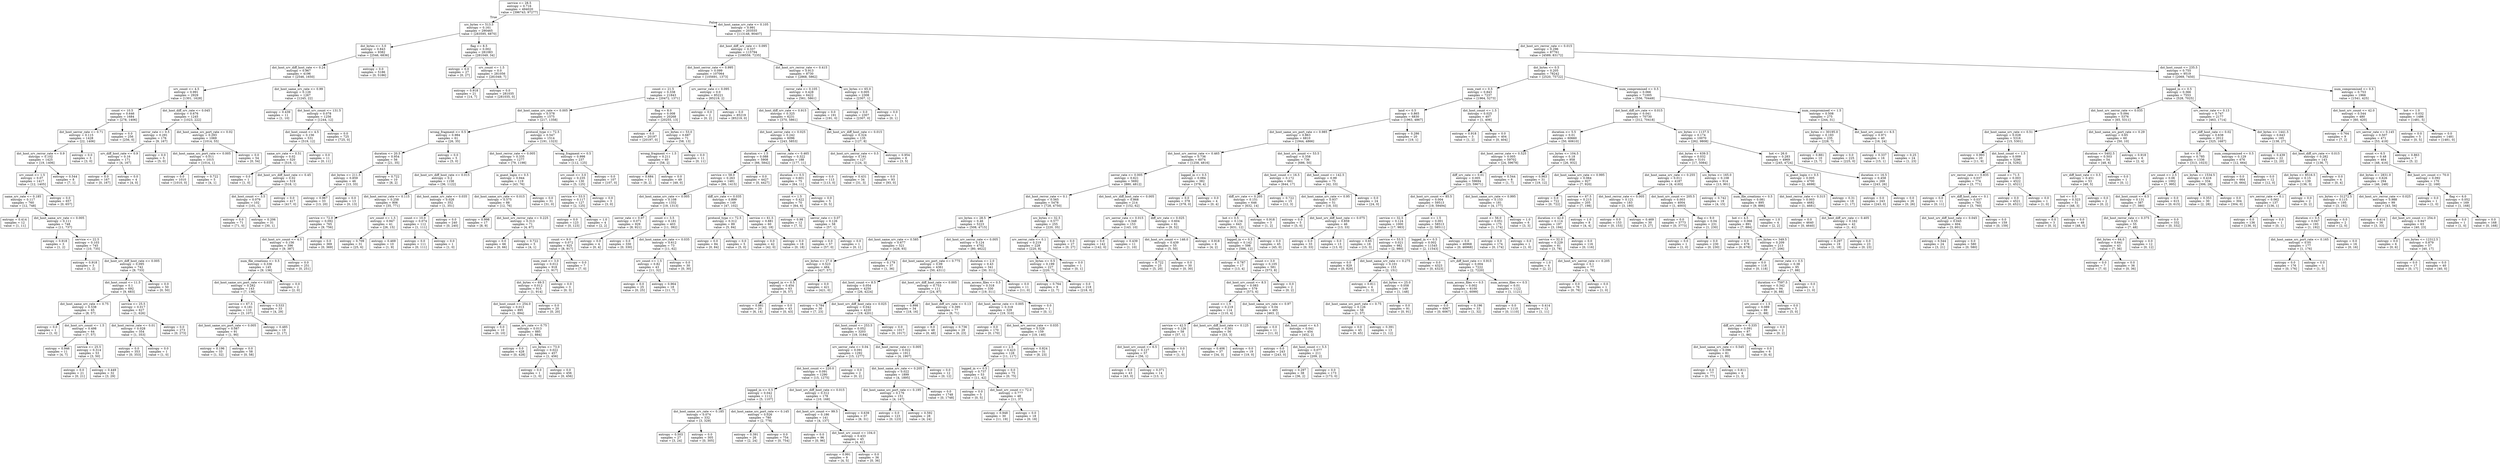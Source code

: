 digraph Tree {
node [shape=box] ;
0 [label="service <= 28.5\nentropy = 0.716\nsamples = 494020\nvalue = [396743, 97277]"] ;
1 [label="src_bytes <= 513.5\nentropy = 0.161\nsamples = 290465\nvalue = [283595, 6870]"] ;
0 -> 1 [labeldistance=2.5, labelangle=45, headlabel="True"] ;
2 [label="dst_bytes <= 3.0\nentropy = 0.843\nsamples = 9382\nvalue = [2546, 6836]"] ;
1 -> 2 ;
3 [label="dst_host_srv_diff_host_rate <= 0.24\nentropy = 0.967\nsamples = 4196\nvalue = [2546, 1650]"] ;
2 -> 3 ;
4 [label="srv_count <= 4.5\nentropy = 0.991\nsamples = 2929\nvalue = [1301, 1628]"] ;
3 -> 4 ;
5 [label="count <= 10.5\nentropy = 0.646\nsamples = 1684\nvalue = [278, 1406]"] ;
4 -> 5 ;
6 [label="dst_host_serror_rate <= 0.71\nentropy = 0.115\nsamples = 1428\nvalue = [22, 1406]"] ;
5 -> 6 ;
7 [label="dst_host_srv_rerror_rate <= 0.9\nentropy = 0.102\nsamples = 1425\nvalue = [19, 1406]"] ;
6 -> 7 ;
8 [label="srv_count <= 1.5\nentropy = 0.07\nsamples = 1417\nvalue = [12, 1405]"] ;
7 -> 8 ;
9 [label="same_srv_rate <= 0.185\nentropy = 0.117\nsamples = 760\nvalue = [12, 748]"] ;
8 -> 9 ;
10 [label="entropy = 0.414\nsamples = 12\nvalue = [1, 11]"] ;
9 -> 10 ;
11 [label="dst_host_same_srv_rate <= 0.005\nentropy = 0.111\nsamples = 748\nvalue = [11, 737]"] ;
9 -> 11 ;
12 [label="entropy = 0.918\nsamples = 3\nvalue = [1, 2]"] ;
11 -> 12 ;
13 [label="service <= 22.5\nentropy = 0.103\nsamples = 745\nvalue = [10, 735]"] ;
11 -> 13 ;
14 [label="entropy = 0.918\nsamples = 3\nvalue = [1, 2]"] ;
13 -> 14 ;
15 [label="dst_host_srv_diff_host_rate <= 0.005\nentropy = 0.095\nsamples = 742\nvalue = [9, 733]"] ;
13 -> 15 ;
16 [label="dst_host_count <= 11.5\nentropy = 0.1\nsamples = 692\nvalue = [9, 683]"] ;
15 -> 16 ;
17 [label="dst_host_same_srv_rate <= 0.75\nentropy = 0.538\nsamples = 65\nvalue = [8, 57]"] ;
16 -> 17 ;
18 [label="entropy = 0.0\nsamples = 1\nvalue = [1, 0]"] ;
17 -> 18 ;
19 [label="dst_host_srv_count <= 1.5\nentropy = 0.498\nsamples = 64\nvalue = [7, 57]"] ;
17 -> 19 ;
20 [label="entropy = 0.946\nsamples = 11\nvalue = [4, 7]"] ;
19 -> 20 ;
21 [label="service <= 25.5\nentropy = 0.314\nsamples = 53\nvalue = [3, 50]"] ;
19 -> 21 ;
22 [label="entropy = 0.0\nsamples = 21\nvalue = [0, 21]"] ;
21 -> 22 ;
23 [label="entropy = 0.449\nsamples = 32\nvalue = [3, 29]"] ;
21 -> 23 ;
24 [label="service <= 25.5\nentropy = 0.017\nsamples = 627\nvalue = [1, 626]"] ;
16 -> 24 ;
25 [label="dst_host_rerror_rate <= 0.01\nentropy = 0.028\nsamples = 354\nvalue = [1, 353]"] ;
24 -> 25 ;
26 [label="entropy = 0.0\nsamples = 353\nvalue = [0, 353]"] ;
25 -> 26 ;
27 [label="entropy = 0.0\nsamples = 1\nvalue = [1, 0]"] ;
25 -> 27 ;
28 [label="entropy = 0.0\nsamples = 273\nvalue = [0, 273]"] ;
24 -> 28 ;
29 [label="entropy = 0.0\nsamples = 50\nvalue = [0, 50]"] ;
15 -> 29 ;
30 [label="entropy = 0.0\nsamples = 657\nvalue = [0, 657]"] ;
8 -> 30 ;
31 [label="entropy = 0.544\nsamples = 8\nvalue = [7, 1]"] ;
7 -> 31 ;
32 [label="entropy = 0.0\nsamples = 3\nvalue = [3, 0]"] ;
6 -> 32 ;
33 [label="entropy = 0.0\nsamples = 256\nvalue = [256, 0]"] ;
5 -> 33 ;
34 [label="dst_host_diff_srv_rate <= 0.045\nentropy = 0.676\nsamples = 1245\nvalue = [1023, 222]"] ;
4 -> 34 ;
35 [label="serror_rate <= 0.5\nentropy = 0.291\nsamples = 176\nvalue = [9, 167]"] ;
34 -> 35 ;
36 [label="srv_diff_host_rate <= 0.9\nentropy = 0.16\nsamples = 171\nvalue = [4, 167]"] ;
35 -> 36 ;
37 [label="entropy = 0.0\nsamples = 167\nvalue = [0, 167]"] ;
36 -> 37 ;
38 [label="entropy = 0.0\nsamples = 4\nvalue = [4, 0]"] ;
36 -> 38 ;
39 [label="entropy = 0.0\nsamples = 5\nvalue = [5, 0]"] ;
35 -> 39 ;
40 [label="dst_host_same_src_port_rate <= 0.02\nentropy = 0.293\nsamples = 1069\nvalue = [1014, 55]"] ;
34 -> 40 ;
41 [label="dst_host_same_src_port_rate <= 0.005\nentropy = 0.011\nsamples = 1015\nvalue = [1014, 1]"] ;
40 -> 41 ;
42 [label="entropy = 0.0\nsamples = 1010\nvalue = [1010, 0]"] ;
41 -> 42 ;
43 [label="entropy = 0.722\nsamples = 5\nvalue = [4, 1]"] ;
41 -> 43 ;
44 [label="entropy = 0.0\nsamples = 54\nvalue = [0, 54]"] ;
40 -> 44 ;
45 [label="dst_host_same_srv_rate <= 0.99\nentropy = 0.126\nsamples = 1267\nvalue = [1245, 22]"] ;
3 -> 45 ;
46 [label="entropy = 0.439\nsamples = 11\nvalue = [1, 10]"] ;
45 -> 46 ;
47 [label="dst_host_srv_count <= 131.5\nentropy = 0.078\nsamples = 1256\nvalue = [1244, 12]"] ;
45 -> 47 ;
48 [label="dst_host_count <= 4.5\nentropy = 0.156\nsamples = 531\nvalue = [519, 12]"] ;
47 -> 48 ;
49 [label="same_srv_rate <= 0.51\nentropy = 0.02\nsamples = 520\nvalue = [519, 1]"] ;
48 -> 49 ;
50 [label="entropy = 0.0\nsamples = 1\nvalue = [1, 0]"] ;
49 -> 50 ;
51 [label="dst_host_srv_diff_host_rate <= 0.45\nentropy = 0.02\nsamples = 519\nvalue = [518, 1]"] ;
49 -> 51 ;
52 [label="dst_host_count <= 3.5\nentropy = 0.079\nsamples = 102\nvalue = [101, 1]"] ;
51 -> 52 ;
53 [label="entropy = 0.0\nsamples = 71\nvalue = [71, 0]"] ;
52 -> 53 ;
54 [label="entropy = 0.206\nsamples = 31\nvalue = [30, 1]"] ;
52 -> 54 ;
55 [label="entropy = 0.0\nsamples = 417\nvalue = [417, 0]"] ;
51 -> 55 ;
56 [label="entropy = 0.0\nsamples = 11\nvalue = [0, 11]"] ;
48 -> 56 ;
57 [label="entropy = 0.0\nsamples = 725\nvalue = [725, 0]"] ;
47 -> 57 ;
58 [label="entropy = 0.0\nsamples = 5186\nvalue = [0, 5186]"] ;
2 -> 58 ;
59 [label="flag <= 8.5\nentropy = 0.002\nsamples = 281083\nvalue = [281049, 34]"] ;
1 -> 59 ;
60 [label="entropy = 0.0\nsamples = 27\nvalue = [0, 27]"] ;
59 -> 60 ;
61 [label="srv_count <= 1.5\nentropy = 0.0\nsamples = 281056\nvalue = [281049, 7]"] ;
59 -> 61 ;
62 [label="entropy = 0.918\nsamples = 21\nvalue = [14, 7]"] ;
61 -> 62 ;
63 [label="entropy = 0.0\nsamples = 281035\nvalue = [281035, 0]"] ;
61 -> 63 ;
64 [label="dst_host_same_srv_rate <= 0.105\nentropy = 0.991\nsamples = 203555\nvalue = [113148, 90407]"] ;
0 -> 64 [labeldistance=2.5, labelangle=-45, headlabel="False"] ;
65 [label="dst_host_diff_srv_rate <= 0.095\nentropy = 0.337\nsamples = 115794\nvalue = [108559, 7235]"] ;
64 -> 65 ;
66 [label="dst_host_serror_rate <= 0.995\nentropy = 0.099\nsamples = 107064\nvalue = [105691, 1373]"] ;
65 -> 66 ;
67 [label="count <= 21.5\nentropy = 0.338\nsamples = 21843\nvalue = [20472, 1371]"] ;
66 -> 67 ;
68 [label="dst_host_same_srv_rate <= 0.005\nentropy = 0.578\nsamples = 1575\nvalue = [217, 1358]"] ;
67 -> 68 ;
69 [label="wrong_fragment <= 0.5\nentropy = 0.984\nsamples = 61\nvalue = [26, 35]"] ;
68 -> 69 ;
70 [label="duration <= 20.5\nentropy = 0.954\nsamples = 56\nvalue = [21, 35]"] ;
69 -> 70 ;
71 [label="dst_bytes <= 211.5\nentropy = 0.859\nsamples = 46\nvalue = [13, 33]"] ;
70 -> 71 ;
72 [label="entropy = 0.967\nsamples = 33\nvalue = [13, 20]"] ;
71 -> 72 ;
73 [label="entropy = 0.0\nsamples = 13\nvalue = [0, 13]"] ;
71 -> 73 ;
74 [label="entropy = 0.722\nsamples = 10\nvalue = [8, 2]"] ;
70 -> 74 ;
75 [label="entropy = 0.0\nsamples = 5\nvalue = [5, 0]"] ;
69 -> 75 ;
76 [label="protocol_type <= 72.5\nentropy = 0.547\nsamples = 1514\nvalue = [191, 1323]"] ;
68 -> 76 ;
77 [label="dst_host_rerror_rate <= 0.005\nentropy = 0.335\nsamples = 1277\nvalue = [79, 1198]"] ;
76 -> 77 ;
78 [label="dst_host_srv_diff_host_rate <= 0.015\nentropy = 0.2\nsamples = 1158\nvalue = [36, 1122]"] ;
77 -> 78 ;
79 [label="dst_host_serror_rate <= 0.115\nentropy = 0.258\nsamples = 806\nvalue = [35, 771]"] ;
78 -> 79 ;
80 [label="service <= 72.0\nentropy = 0.092\nsamples = 765\nvalue = [9, 756]"] ;
79 -> 80 ;
81 [label="dst_host_srv_count <= 4.5\nentropy = 0.156\nsamples = 396\nvalue = [9, 387]"] ;
80 -> 81 ;
82 [label="num_file_creations <= 0.5\nentropy = 0.336\nsamples = 145\nvalue = [9, 136]"] ;
81 -> 82 ;
83 [label="dst_host_same_src_port_rate <= 0.035\nentropy = 0.282\nsamples = 143\nvalue = [7, 136]"] ;
82 -> 83 ;
84 [label="service <= 67.5\nentropy = 0.181\nsamples = 110\nvalue = [3, 107]"] ;
83 -> 84 ;
85 [label="dst_host_same_src_port_rate <= 0.005\nentropy = 0.087\nsamples = 91\nvalue = [1, 90]"] ;
84 -> 85 ;
86 [label="entropy = 0.196\nsamples = 33\nvalue = [1, 32]"] ;
85 -> 86 ;
87 [label="entropy = 0.0\nsamples = 58\nvalue = [0, 58]"] ;
85 -> 87 ;
88 [label="entropy = 0.485\nsamples = 19\nvalue = [2, 17]"] ;
84 -> 88 ;
89 [label="entropy = 0.533\nsamples = 33\nvalue = [4, 29]"] ;
83 -> 89 ;
90 [label="entropy = 0.0\nsamples = 2\nvalue = [2, 0]"] ;
82 -> 90 ;
91 [label="entropy = 0.0\nsamples = 251\nvalue = [0, 251]"] ;
81 -> 91 ;
92 [label="entropy = 0.0\nsamples = 369\nvalue = [0, 369]"] ;
80 -> 92 ;
93 [label="srv_count <= 1.5\nentropy = 0.947\nsamples = 41\nvalue = [26, 15]"] ;
79 -> 93 ;
94 [label="entropy = 0.709\nsamples = 31\nvalue = [25, 6]"] ;
93 -> 94 ;
95 [label="entropy = 0.469\nsamples = 10\nvalue = [1, 9]"] ;
93 -> 95 ;
96 [label="dst_host_same_srv_rate <= 0.035\nentropy = 0.028\nsamples = 352\nvalue = [1, 351]"] ;
78 -> 96 ;
97 [label="count <= 10.0\nentropy = 0.074\nsamples = 112\nvalue = [1, 111]"] ;
96 -> 97 ;
98 [label="entropy = 0.0\nsamples = 111\nvalue = [0, 111]"] ;
97 -> 98 ;
99 [label="entropy = 0.0\nsamples = 1\nvalue = [1, 0]"] ;
97 -> 99 ;
100 [label="entropy = 0.0\nsamples = 240\nvalue = [0, 240]"] ;
96 -> 100 ;
101 [label="is_guest_login <= 0.5\nentropy = 0.944\nsamples = 119\nvalue = [43, 76]"] ;
77 -> 101 ;
102 [label="dst_host_same_srv_rate <= 0.015\nentropy = 0.575\nsamples = 88\nvalue = [12, 76]"] ;
101 -> 102 ;
103 [label="entropy = 0.998\nsamples = 17\nvalue = [8, 9]"] ;
102 -> 103 ;
104 [label="dst_host_srv_rerror_rate <= 0.225\nentropy = 0.313\nsamples = 71\nvalue = [4, 67]"] ;
102 -> 104 ;
105 [label="entropy = 0.0\nsamples = 66\nvalue = [0, 66]"] ;
104 -> 105 ;
106 [label="entropy = 0.722\nsamples = 5\nvalue = [4, 1]"] ;
104 -> 106 ;
107 [label="entropy = 0.0\nsamples = 31\nvalue = [31, 0]"] ;
101 -> 107 ;
108 [label="wrong_fragment <= 0.5\nentropy = 0.998\nsamples = 237\nvalue = [112, 125]"] ;
76 -> 108 ;
109 [label="srv_count <= 3.0\nentropy = 0.235\nsamples = 130\nvalue = [5, 125]"] ;
108 -> 109 ;
110 [label="service <= 53.5\nentropy = 0.117\nsamples = 127\nvalue = [2, 125]"] ;
109 -> 110 ;
111 [label="entropy = 0.0\nsamples = 123\nvalue = [0, 123]"] ;
110 -> 111 ;
112 [label="entropy = 1.0\nsamples = 4\nvalue = [2, 2]"] ;
110 -> 112 ;
113 [label="entropy = 0.0\nsamples = 3\nvalue = [3, 0]"] ;
109 -> 113 ;
114 [label="entropy = 0.0\nsamples = 107\nvalue = [107, 0]"] ;
108 -> 114 ;
115 [label="flag <= 8.0\nentropy = 0.008\nsamples = 20268\nvalue = [20255, 13]"] ;
67 -> 115 ;
116 [label="entropy = 0.0\nsamples = 20197\nvalue = [20197, 0]"] ;
115 -> 116 ;
117 [label="src_bytes <= 53.0\nentropy = 0.687\nsamples = 71\nvalue = [58, 13]"] ;
115 -> 117 ;
118 [label="wrong_fragment <= 1.5\nentropy = 0.211\nsamples = 60\nvalue = [58, 2]"] ;
117 -> 118 ;
119 [label="entropy = 0.684\nsamples = 11\nvalue = [9, 2]"] ;
118 -> 119 ;
120 [label="entropy = 0.0\nsamples = 49\nvalue = [49, 0]"] ;
118 -> 120 ;
121 [label="entropy = 0.0\nsamples = 11\nvalue = [0, 11]"] ;
117 -> 121 ;
122 [label="srv_serror_rate <= 0.095\nentropy = 0.0\nsamples = 85221\nvalue = [85219, 2]"] ;
66 -> 122 ;
123 [label="entropy = 0.0\nsamples = 2\nvalue = [0, 2]"] ;
122 -> 123 ;
124 [label="entropy = 0.0\nsamples = 85219\nvalue = [85219, 0]"] ;
122 -> 124 ;
125 [label="dst_host_srv_rerror_rate <= 0.415\nentropy = 0.913\nsamples = 8730\nvalue = [2868, 5862]"] ;
65 -> 125 ;
126 [label="rerror_rate <= 0.105\nentropy = 0.428\nsamples = 6422\nvalue = [561, 5861]"] ;
125 -> 126 ;
127 [label="dst_host_diff_srv_rate <= 0.915\nentropy = 0.325\nsamples = 6231\nvalue = [370, 5861]"] ;
126 -> 127 ;
128 [label="dst_host_serror_rate <= 0.025\nentropy = 0.242\nsamples = 6096\nvalue = [243, 5853]"] ;
127 -> 128 ;
129 [label="duration <= 1.5\nentropy = 0.088\nsamples = 5908\nvalue = [66, 5842]"] ;
128 -> 129 ;
130 [label="service <= 58.0\nentropy = 0.263\nsamples = 1481\nvalue = [66, 1415]"] ;
129 -> 130 ;
131 [label="dst_host_same_srv_rate <= 0.005\nentropy = 0.108\nsamples = 1332\nvalue = [19, 1313]"] ;
130 -> 131 ;
132 [label="serror_rate <= 0.07\nentropy = 0.071\nsamples = 929\nvalue = [8, 921]"] ;
131 -> 132 ;
133 [label="count <= 9.0\nentropy = 0.072\nsamples = 925\nvalue = [8, 917]"] ;
132 -> 133 ;
134 [label="num_root <= 3.0\nentropy = 0.012\nsamples = 918\nvalue = [1, 917]"] ;
133 -> 134 ;
135 [label="dst_bytes <= 69.5\nentropy = 0.012\nsamples = 915\nvalue = [1, 914]"] ;
134 -> 135 ;
136 [label="dst_host_count <= 254.0\nentropy = 0.013\nsamples = 895\nvalue = [1, 894]"] ;
135 -> 136 ;
137 [label="entropy = 0.0\nsamples = 10\nvalue = [0, 10]"] ;
136 -> 137 ;
138 [label="same_srv_rate <= 0.75\nentropy = 0.013\nsamples = 885\nvalue = [1, 884]"] ;
136 -> 138 ;
139 [label="entropy = 0.0\nsamples = 428\nvalue = [0, 428]"] ;
138 -> 139 ;
140 [label="src_bytes <= 73.0\nentropy = 0.022\nsamples = 457\nvalue = [1, 456]"] ;
138 -> 140 ;
141 [label="entropy = 0.0\nsamples = 1\nvalue = [1, 0]"] ;
140 -> 141 ;
142 [label="entropy = 0.0\nsamples = 456\nvalue = [0, 456]"] ;
140 -> 142 ;
143 [label="entropy = 0.0\nsamples = 20\nvalue = [0, 20]"] ;
135 -> 143 ;
144 [label="entropy = 0.0\nsamples = 3\nvalue = [0, 3]"] ;
134 -> 144 ;
145 [label="entropy = 0.0\nsamples = 7\nvalue = [7, 0]"] ;
133 -> 145 ;
146 [label="entropy = 0.0\nsamples = 4\nvalue = [0, 4]"] ;
132 -> 146 ;
147 [label="count <= 3.5\nentropy = 0.181\nsamples = 403\nvalue = [11, 392]"] ;
131 -> 147 ;
148 [label="entropy = 0.0\nsamples = 330\nvalue = [0, 330]"] ;
147 -> 148 ;
149 [label="dst_host_same_srv_rate <= 0.035\nentropy = 0.612\nsamples = 73\nvalue = [11, 62]"] ;
147 -> 149 ;
150 [label="srv_count <= 1.5\nentropy = 0.82\nsamples = 43\nvalue = [11, 32]"] ;
149 -> 150 ;
151 [label="entropy = 0.0\nsamples = 25\nvalue = [0, 25]"] ;
150 -> 151 ;
152 [label="entropy = 0.964\nsamples = 18\nvalue = [11, 7]"] ;
150 -> 152 ;
153 [label="entropy = 0.0\nsamples = 30\nvalue = [0, 30]"] ;
149 -> 153 ;
154 [label="diff_srv_rate <= 0.035\nentropy = 0.899\nsamples = 149\nvalue = [47, 102]"] ;
130 -> 154 ;
155 [label="protocol_type <= 72.5\nentropy = 0.312\nsamples = 89\nvalue = [5, 84]"] ;
154 -> 155 ;
156 [label="entropy = 0.0\nsamples = 84\nvalue = [0, 84]"] ;
155 -> 156 ;
157 [label="entropy = 0.0\nsamples = 5\nvalue = [5, 0]"] ;
155 -> 157 ;
158 [label="service <= 61.5\nentropy = 0.881\nsamples = 60\nvalue = [42, 18]"] ;
154 -> 158 ;
159 [label="entropy = 0.0\nsamples = 42\nvalue = [42, 0]"] ;
158 -> 159 ;
160 [label="entropy = 0.0\nsamples = 18\nvalue = [0, 18]"] ;
158 -> 160 ;
161 [label="entropy = 0.0\nsamples = 4427\nvalue = [0, 4427]"] ;
129 -> 161 ;
162 [label="serror_rate <= 0.465\nentropy = 0.322\nsamples = 188\nvalue = [177, 11]"] ;
128 -> 162 ;
163 [label="duration <= 0.5\nentropy = 0.601\nsamples = 75\nvalue = [64, 11]"] ;
162 -> 163 ;
164 [label="count <= 1.5\nentropy = 0.422\nsamples = 70\nvalue = [64, 6]"] ;
163 -> 164 ;
165 [label="entropy = 0.98\nsamples = 12\nvalue = [7, 5]"] ;
164 -> 165 ;
166 [label="serror_rate <= 0.07\nentropy = 0.126\nsamples = 58\nvalue = [57, 1]"] ;
164 -> 166 ;
167 [label="entropy = 0.0\nsamples = 57\nvalue = [57, 0]"] ;
166 -> 167 ;
168 [label="entropy = 0.0\nsamples = 1\nvalue = [0, 1]"] ;
166 -> 168 ;
169 [label="entropy = 0.0\nsamples = 5\nvalue = [0, 5]"] ;
163 -> 169 ;
170 [label="entropy = 0.0\nsamples = 113\nvalue = [113, 0]"] ;
162 -> 170 ;
171 [label="dst_host_srv_diff_host_rate <= 0.015\nentropy = 0.324\nsamples = 135\nvalue = [127, 8]"] ;
127 -> 171 ;
172 [label="dst_host_srv_serror_rate <= 0.5\nentropy = 0.161\nsamples = 127\nvalue = [124, 3]"] ;
171 -> 172 ;
173 [label="entropy = 0.431\nsamples = 34\nvalue = [31, 3]"] ;
172 -> 173 ;
174 [label="entropy = 0.0\nsamples = 93\nvalue = [93, 0]"] ;
172 -> 174 ;
175 [label="entropy = 0.954\nsamples = 8\nvalue = [3, 5]"] ;
171 -> 175 ;
176 [label="entropy = 0.0\nsamples = 191\nvalue = [191, 0]"] ;
126 -> 176 ;
177 [label="src_bytes <= 65.0\nentropy = 0.005\nsamples = 2308\nvalue = [2307, 1]"] ;
125 -> 177 ;
178 [label="entropy = 0.0\nsamples = 2307\nvalue = [2307, 0]"] ;
177 -> 178 ;
179 [label="entropy = 0.0\nsamples = 1\nvalue = [0, 1]"] ;
177 -> 179 ;
180 [label="dst_host_srv_rerror_rate <= 0.015\nentropy = 0.296\nsamples = 87761\nvalue = [4589, 83172]"] ;
64 -> 180 ;
181 [label="dst_bytes <= 0.5\nentropy = 0.205\nsamples = 78242\nvalue = [2520, 75722]"] ;
180 -> 181 ;
182 [label="num_root <= 0.5\nentropy = 0.843\nsamples = 7237\nvalue = [1964, 5273]"] ;
181 -> 182 ;
183 [label="land <= 0.5\nentropy = 0.865\nsamples = 6830\nvalue = [1963, 4867]"] ;
182 -> 183 ;
184 [label="dst_host_same_src_port_rate <= 0.985\nentropy = 0.863\nsamples = 6810\nvalue = [1944, 4866]"] ;
183 -> 184 ;
185 [label="dst_host_srv_serror_rate <= 0.465\nentropy = 0.736\nsamples = 6074\nvalue = [1258, 4816]"] ;
184 -> 185 ;
186 [label="serror_rate <= 0.005\nentropy = 0.621\nsamples = 5692\nvalue = [880, 4812]"] ;
185 -> 186 ;
187 [label="dst_host_rerror_rate <= 0.1\nentropy = 0.565\nsamples = 5478\nvalue = [728, 4750]"] ;
186 -> 187 ;
188 [label="src_bytes <= 28.5\nentropy = 0.46\nsamples = 5223\nvalue = [508, 4715]"] ;
187 -> 188 ;
189 [label="dst_host_same_srv_rate <= 0.585\nentropy = 0.677\nsamples = 521\nvalue = [428, 93]"] ;
188 -> 189 ;
190 [label="src_bytes <= 27.0\nentropy = 0.523\nsamples = 484\nvalue = [427, 57]"] ;
189 -> 190 ;
191 [label="logged_in <= 0.5\nentropy = 0.454\nsamples = 63\nvalue = [6, 57]"] ;
190 -> 191 ;
192 [label="entropy = 0.881\nsamples = 20\nvalue = [6, 14]"] ;
191 -> 192 ;
193 [label="entropy = 0.0\nsamples = 43\nvalue = [0, 43]"] ;
191 -> 193 ;
194 [label="entropy = 0.0\nsamples = 421\nvalue = [421, 0]"] ;
190 -> 194 ;
195 [label="entropy = 0.179\nsamples = 37\nvalue = [1, 36]"] ;
189 -> 195 ;
196 [label="dst_host_srv_serror_rate <= 0.005\nentropy = 0.124\nsamples = 4702\nvalue = [80, 4622]"] ;
188 -> 196 ;
197 [label="dst_host_same_src_port_rate <= 0.775\nentropy = 0.09\nsamples = 4361\nvalue = [50, 4311]"] ;
196 -> 197 ;
198 [label="dst_host_count <= 8.5\nentropy = 0.054\nsamples = 4250\nvalue = [26, 4224]"] ;
197 -> 198 ;
199 [label="entropy = 0.784\nsamples = 30\nvalue = [7, 23]"] ;
198 -> 199 ;
200 [label="dst_host_srv_diff_host_rate <= 0.025\nentropy = 0.042\nsamples = 4220\nvalue = [19, 4201]"] ;
198 -> 200 ;
201 [label="dst_host_count <= 253.5\nentropy = 0.052\nsamples = 3203\nvalue = [19, 3184]"] ;
200 -> 201 ;
202 [label="srv_serror_rate <= 0.04\nentropy = 0.091\nsamples = 1292\nvalue = [15, 1277]"] ;
201 -> 202 ;
203 [label="dst_host_count <= 220.0\nentropy = 0.091\nsamples = 1290\nvalue = [15, 1275]"] ;
202 -> 203 ;
204 [label="logged_in <= 0.5\nentropy = 0.042\nsamples = 1112\nvalue = [5, 1107]"] ;
203 -> 204 ;
205 [label="dst_host_same_srv_rate <= 0.185\nentropy = 0.074\nsamples = 332\nvalue = [3, 329]"] ;
204 -> 205 ;
206 [label="entropy = 0.503\nsamples = 27\nvalue = [3, 24]"] ;
205 -> 206 ;
207 [label="entropy = 0.0\nsamples = 305\nvalue = [0, 305]"] ;
205 -> 207 ;
208 [label="dst_host_same_src_port_rate <= 0.145\nentropy = 0.026\nsamples = 780\nvalue = [2, 778]"] ;
204 -> 208 ;
209 [label="entropy = 0.391\nsamples = 26\nvalue = [2, 24]"] ;
208 -> 209 ;
210 [label="entropy = 0.0\nsamples = 754\nvalue = [0, 754]"] ;
208 -> 210 ;
211 [label="dst_host_srv_diff_host_rate <= 0.015\nentropy = 0.312\nsamples = 178\nvalue = [10, 168]"] ;
203 -> 211 ;
212 [label="dst_host_srv_count <= 99.5\nentropy = 0.186\nsamples = 141\nvalue = [4, 137]"] ;
211 -> 212 ;
213 [label="entropy = 0.0\nsamples = 96\nvalue = [0, 96]"] ;
212 -> 213 ;
214 [label="dst_host_srv_count <= 104.0\nentropy = 0.433\nsamples = 45\nvalue = [4, 41]"] ;
212 -> 214 ;
215 [label="entropy = 0.991\nsamples = 9\nvalue = [4, 5]"] ;
214 -> 215 ;
216 [label="entropy = 0.0\nsamples = 36\nvalue = [0, 36]"] ;
214 -> 216 ;
217 [label="entropy = 0.639\nsamples = 37\nvalue = [6, 31]"] ;
211 -> 217 ;
218 [label="entropy = 0.0\nsamples = 2\nvalue = [0, 2]"] ;
202 -> 218 ;
219 [label="dst_host_rerror_rate <= 0.005\nentropy = 0.022\nsamples = 1911\nvalue = [4, 1907]"] ;
201 -> 219 ;
220 [label="dst_host_same_srv_rate <= 0.205\nentropy = 0.022\nsamples = 1899\nvalue = [4, 1895]"] ;
219 -> 220 ;
221 [label="dst_host_same_src_port_rate <= 0.195\nentropy = 0.176\nsamples = 151\nvalue = [4, 147]"] ;
220 -> 221 ;
222 [label="entropy = 0.0\nsamples = 123\nvalue = [0, 123]"] ;
221 -> 222 ;
223 [label="entropy = 0.592\nsamples = 28\nvalue = [4, 24]"] ;
221 -> 223 ;
224 [label="entropy = 0.0\nsamples = 1748\nvalue = [0, 1748]"] ;
220 -> 224 ;
225 [label="entropy = 0.0\nsamples = 12\nvalue = [0, 12]"] ;
219 -> 225 ;
226 [label="entropy = 0.0\nsamples = 1017\nvalue = [0, 1017]"] ;
200 -> 226 ;
227 [label="dst_host_srv_diff_host_rate <= 0.005\nentropy = 0.753\nsamples = 111\nvalue = [24, 87]"] ;
197 -> 227 ;
228 [label="entropy = 0.998\nsamples = 34\nvalue = [18, 16]"] ;
227 -> 228 ;
229 [label="dst_host_diff_srv_rate <= 0.13\nentropy = 0.395\nsamples = 77\nvalue = [6, 71]"] ;
227 -> 229 ;
230 [label="entropy = 0.0\nsamples = 48\nvalue = [0, 48]"] ;
229 -> 230 ;
231 [label="entropy = 0.736\nsamples = 29\nvalue = [6, 23]"] ;
229 -> 231 ;
232 [label="duration <= 2.0\nentropy = 0.43\nsamples = 341\nvalue = [30, 311]"] ;
196 -> 232 ;
233 [label="num_access_files <= 0.5\nentropy = 0.318\nsamples = 330\nvalue = [19, 311]"] ;
232 -> 233 ;
234 [label="dst_host_serror_rate <= 0.005\nentropy = 0.318\nsamples = 329\nvalue = [19, 310]"] ;
233 -> 234 ;
235 [label="entropy = 0.0\nsamples = 170\nvalue = [0, 170]"] ;
234 -> 235 ;
236 [label="dst_host_srv_serror_rate <= 0.035\nentropy = 0.528\nsamples = 159\nvalue = [19, 140]"] ;
234 -> 236 ;
237 [label="count <= 2.5\nentropy = 0.423\nsamples = 128\nvalue = [11, 117]"] ;
236 -> 237 ;
238 [label="logged_in <= 0.5\nentropy = 0.737\nsamples = 53\nvalue = [11, 42]"] ;
237 -> 238 ;
239 [label="entropy = 0.0\nsamples = 5\nvalue = [0, 5]"] ;
238 -> 239 ;
240 [label="dst_host_srv_count <= 72.0\nentropy = 0.777\nsamples = 48\nvalue = [11, 37]"] ;
238 -> 240 ;
241 [label="entropy = 0.948\nsamples = 30\nvalue = [11, 19]"] ;
240 -> 241 ;
242 [label="entropy = 0.0\nsamples = 18\nvalue = [0, 18]"] ;
240 -> 242 ;
243 [label="entropy = 0.0\nsamples = 75\nvalue = [0, 75]"] ;
237 -> 243 ;
244 [label="entropy = 0.824\nsamples = 31\nvalue = [8, 23]"] ;
236 -> 244 ;
245 [label="entropy = 0.0\nsamples = 1\nvalue = [0, 1]"] ;
233 -> 245 ;
246 [label="entropy = 0.0\nsamples = 11\nvalue = [11, 0]"] ;
232 -> 246 ;
247 [label="src_bytes <= 32.5\nentropy = 0.577\nsamples = 255\nvalue = [220, 35]"] ;
187 -> 247 ;
248 [label="srv_serror_rate <= 0.1\nentropy = 0.219\nsamples = 228\nvalue = [220, 8]"] ;
247 -> 248 ;
249 [label="src_bytes <= 0.5\nentropy = 0.199\nsamples = 227\nvalue = [220, 7]"] ;
248 -> 249 ;
250 [label="entropy = 0.764\nsamples = 9\nvalue = [2, 7]"] ;
249 -> 250 ;
251 [label="entropy = 0.0\nsamples = 218\nvalue = [218, 0]"] ;
249 -> 251 ;
252 [label="entropy = 0.0\nsamples = 1\nvalue = [0, 1]"] ;
248 -> 252 ;
253 [label="entropy = 0.0\nsamples = 27\nvalue = [0, 27]"] ;
247 -> 253 ;
254 [label="dst_host_srv_diff_host_rate <= 0.005\nentropy = 0.868\nsamples = 214\nvalue = [152, 62]"] ;
186 -> 254 ;
255 [label="srv_serror_rate <= 0.015\nentropy = 0.348\nsamples = 153\nvalue = [143, 10]"] ;
254 -> 255 ;
256 [label="entropy = 0.0\nsamples = 142\nvalue = [142, 0]"] ;
255 -> 256 ;
257 [label="entropy = 0.439\nsamples = 11\nvalue = [1, 10]"] ;
255 -> 257 ;
258 [label="diff_srv_rate <= 0.025\nentropy = 0.604\nsamples = 61\nvalue = [9, 52]"] ;
254 -> 258 ;
259 [label="dst_host_srv_count <= 146.0\nentropy = 0.439\nsamples = 55\nvalue = [5, 50]"] ;
258 -> 259 ;
260 [label="entropy = 0.722\nsamples = 25\nvalue = [5, 20]"] ;
259 -> 260 ;
261 [label="entropy = 0.0\nsamples = 30\nvalue = [0, 30]"] ;
259 -> 261 ;
262 [label="entropy = 0.918\nsamples = 6\nvalue = [4, 2]"] ;
258 -> 262 ;
263 [label="logged_in <= 0.5\nentropy = 0.084\nsamples = 382\nvalue = [378, 4]"] ;
185 -> 263 ;
264 [label="entropy = 0.0\nsamples = 378\nvalue = [378, 0]"] ;
263 -> 264 ;
265 [label="entropy = 0.0\nsamples = 4\nvalue = [0, 4]"] ;
263 -> 265 ;
266 [label="dst_host_srv_count <= 53.5\nentropy = 0.358\nsamples = 736\nvalue = [686, 50]"] ;
184 -> 266 ;
267 [label="dst_host_count <= 16.5\nentropy = 0.172\nsamples = 661\nvalue = [644, 17]"] ;
266 -> 267 ;
268 [label="diff_srv_rate <= 0.205\nentropy = 0.151\nsamples = 646\nvalue = [632, 14]"] ;
267 -> 268 ;
269 [label="hot <= 0.5\nentropy = 0.134\nsamples = 643\nvalue = [631, 12]"] ;
268 -> 269 ;
270 [label="logged_in <= 0.5\nentropy = 0.142\nsamples = 598\nvalue = [586, 12]"] ;
269 -> 270 ;
271 [label="entropy = 0.787\nsamples = 17\nvalue = [13, 4]"] ;
270 -> 271 ;
272 [label="count <= 3.0\nentropy = 0.105\nsamples = 581\nvalue = [573, 8]"] ;
270 -> 272 ;
273 [label="dst_host_srv_count <= 8.5\nentropy = 0.083\nsamples = 579\nvalue = [573, 6]"] ;
272 -> 273 ;
274 [label="count <= 1.5\nentropy = 0.219\nsamples = 114\nvalue = [110, 4]"] ;
273 -> 274 ;
275 [label="service <= 42.5\nentropy = 0.126\nsamples = 58\nvalue = [57, 1]"] ;
274 -> 275 ;
276 [label="dst_host_srv_count <= 6.5\nentropy = 0.127\nsamples = 57\nvalue = [56, 1]"] ;
275 -> 276 ;
277 [label="entropy = 0.0\nsamples = 43\nvalue = [43, 0]"] ;
276 -> 277 ;
278 [label="entropy = 0.371\nsamples = 14\nvalue = [13, 1]"] ;
276 -> 278 ;
279 [label="entropy = 0.0\nsamples = 1\nvalue = [1, 0]"] ;
275 -> 279 ;
280 [label="dst_host_srv_diff_host_rate <= 0.125\nentropy = 0.301\nsamples = 56\nvalue = [53, 3]"] ;
274 -> 280 ;
281 [label="entropy = 0.406\nsamples = 37\nvalue = [34, 3]"] ;
280 -> 281 ;
282 [label="entropy = 0.0\nsamples = 19\nvalue = [19, 0]"] ;
280 -> 282 ;
283 [label="dst_host_same_srv_rate <= 0.97\nentropy = 0.04\nsamples = 465\nvalue = [463, 2]"] ;
273 -> 283 ;
284 [label="entropy = 0.0\nsamples = 11\nvalue = [11, 0]"] ;
283 -> 284 ;
285 [label="dst_host_count <= 4.5\nentropy = 0.041\nsamples = 454\nvalue = [452, 2]"] ;
283 -> 285 ;
286 [label="entropy = 0.0\nsamples = 243\nvalue = [243, 0]"] ;
285 -> 286 ;
287 [label="dst_host_count <= 5.5\nentropy = 0.077\nsamples = 211\nvalue = [209, 2]"] ;
285 -> 287 ;
288 [label="entropy = 0.297\nsamples = 38\nvalue = [36, 2]"] ;
287 -> 288 ;
289 [label="entropy = 0.0\nsamples = 173\nvalue = [173, 0]"] ;
287 -> 289 ;
290 [label="entropy = 0.0\nsamples = 2\nvalue = [0, 2]"] ;
272 -> 290 ;
291 [label="entropy = 0.0\nsamples = 45\nvalue = [45, 0]"] ;
269 -> 291 ;
292 [label="entropy = 0.918\nsamples = 3\nvalue = [1, 2]"] ;
268 -> 292 ;
293 [label="entropy = 0.722\nsamples = 15\nvalue = [12, 3]"] ;
267 -> 293 ;
294 [label="dst_host_count <= 142.5\nentropy = 0.99\nsamples = 75\nvalue = [42, 33]"] ;
266 -> 294 ;
295 [label="dst_host_same_srv_rate <= 0.95\nentropy = 0.937\nsamples = 51\nvalue = [18, 33]"] ;
294 -> 295 ;
296 [label="entropy = 0.0\nsamples = 5\nvalue = [5, 0]"] ;
295 -> 296 ;
297 [label="dst_host_srv_diff_host_rate <= 0.075\nentropy = 0.859\nsamples = 46\nvalue = [13, 33]"] ;
295 -> 297 ;
298 [label="entropy = 0.0\nsamples = 33\nvalue = [0, 33]"] ;
297 -> 298 ;
299 [label="entropy = 0.0\nsamples = 13\nvalue = [13, 0]"] ;
297 -> 299 ;
300 [label="entropy = 0.0\nsamples = 24\nvalue = [24, 0]"] ;
294 -> 300 ;
301 [label="entropy = 0.286\nsamples = 20\nvalue = [19, 1]"] ;
183 -> 301 ;
302 [label="dst_host_count <= 1.5\nentropy = 0.025\nsamples = 407\nvalue = [1, 406]"] ;
182 -> 302 ;
303 [label="entropy = 0.918\nsamples = 3\nvalue = [1, 2]"] ;
302 -> 303 ;
304 [label="entropy = 0.0\nsamples = 404\nvalue = [0, 404]"] ;
302 -> 304 ;
305 [label="num_compromised <= 0.5\nentropy = 0.066\nsamples = 71005\nvalue = [556, 70449]"] ;
181 -> 305 ;
306 [label="dst_host_diff_srv_rate <= 0.015\nentropy = 0.041\nsamples = 70730\nvalue = [312, 70418]"] ;
305 -> 306 ;
307 [label="duration <= 5.5\nentropy = 0.01\nsamples = 60660\nvalue = [50, 60610]"] ;
306 -> 307 ;
308 [label="dst_host_serror_rate <= 0.525\nentropy = 0.005\nsamples = 59702\nvalue = [24, 59678]"] ;
307 -> 308 ;
309 [label="diff_srv_rate <= 0.01\nentropy = 0.005\nsamples = 59694\nvalue = [23, 59671]"] ;
308 -> 309 ;
310 [label="dst_host_srv_count <= 85.5\nentropy = 0.004\nsamples = 59513\nvalue = [19, 59494]"] ;
309 -> 310 ;
311 [label="service <= 32.5\nentropy = 0.124\nsamples = 1000\nvalue = [17, 983]"] ;
310 -> 311 ;
312 [label="entropy = 0.65\nsamples = 18\nvalue = [15, 3]"] ;
311 -> 312 ;
313 [label="service <= 53.5\nentropy = 0.021\nsamples = 982\nvalue = [2, 980]"] ;
311 -> 313 ;
314 [label="entropy = 0.0\nsamples = 829\nvalue = [0, 829]"] ;
313 -> 314 ;
315 [label="dst_host_same_srv_rate <= 0.275\nentropy = 0.101\nsamples = 153\nvalue = [2, 151]"] ;
313 -> 315 ;
316 [label="entropy = 0.811\nsamples = 4\nvalue = [1, 3]"] ;
315 -> 316 ;
317 [label="dst_bytes <= 25.0\nentropy = 0.058\nsamples = 149\nvalue = [1, 148]"] ;
315 -> 317 ;
318 [label="dst_host_same_src_port_rate <= 0.75\nentropy = 0.126\nsamples = 58\nvalue = [1, 57]"] ;
317 -> 318 ;
319 [label="entropy = 0.0\nsamples = 45\nvalue = [0, 45]"] ;
318 -> 319 ;
320 [label="entropy = 0.391\nsamples = 13\nvalue = [1, 12]"] ;
318 -> 320 ;
321 [label="entropy = 0.0\nsamples = 91\nvalue = [0, 91]"] ;
317 -> 321 ;
322 [label="count <= 1.5\nentropy = 0.001\nsamples = 58513\nvalue = [2, 58511]"] ;
310 -> 322 ;
323 [label="logged_in <= 0.5\nentropy = 0.002\nsamples = 11545\nvalue = [2, 11543]"] ;
322 -> 323 ;
324 [label="entropy = 0.0\nsamples = 4323\nvalue = [0, 4323]"] ;
323 -> 324 ;
325 [label="srv_diff_host_rate <= 0.915\nentropy = 0.004\nsamples = 7222\nvalue = [2, 7220]"] ;
323 -> 325 ;
326 [label="num_access_files <= 0.5\nentropy = 0.002\nsamples = 6100\nvalue = [1, 6099]"] ;
325 -> 326 ;
327 [label="entropy = 0.0\nsamples = 6067\nvalue = [0, 6067]"] ;
326 -> 327 ;
328 [label="entropy = 0.196\nsamples = 33\nvalue = [1, 32]"] ;
326 -> 328 ;
329 [label="num_access_files <= 0.5\nentropy = 0.01\nsamples = 1122\nvalue = [1, 1121]"] ;
325 -> 329 ;
330 [label="entropy = 0.0\nsamples = 1110\nvalue = [0, 1110]"] ;
329 -> 330 ;
331 [label="entropy = 0.414\nsamples = 12\nvalue = [1, 11]"] ;
329 -> 331 ;
332 [label="entropy = 0.0\nsamples = 46968\nvalue = [0, 46968]"] ;
322 -> 332 ;
333 [label="dst_host_same_srv_rate <= 0.995\nentropy = 0.153\nsamples = 181\nvalue = [4, 177]"] ;
309 -> 333 ;
334 [label="count <= 56.0\nentropy = 0.051\nsamples = 175\nvalue = [1, 174]"] ;
333 -> 334 ;
335 [label="entropy = 0.0\nsamples = 174\nvalue = [0, 174]"] ;
334 -> 335 ;
336 [label="entropy = 0.0\nsamples = 1\nvalue = [1, 0]"] ;
334 -> 336 ;
337 [label="entropy = 1.0\nsamples = 6\nvalue = [3, 3]"] ;
333 -> 337 ;
338 [label="entropy = 0.544\nsamples = 8\nvalue = [1, 7]"] ;
308 -> 338 ;
339 [label="src_bytes <= 104.5\nentropy = 0.18\nsamples = 958\nvalue = [26, 932]"] ;
307 -> 339 ;
340 [label="entropy = 0.963\nsamples = 31\nvalue = [19, 12]"] ;
339 -> 340 ;
341 [label="dst_host_same_srv_rate <= 0.995\nentropy = 0.064\nsamples = 927\nvalue = [7, 920]"] ;
339 -> 341 ;
342 [label="entropy = 0.0\nsamples = 722\nvalue = [0, 722]"] ;
341 -> 342 ;
343 [label="service <= 67.5\nentropy = 0.215\nsamples = 205\nvalue = [7, 198]"] ;
341 -> 343 ;
344 [label="duration <= 42.0\nentropy = 0.114\nsamples = 197\nvalue = [3, 194]"] ;
343 -> 344 ;
345 [label="service <= 32.0\nentropy = 0.229\nsamples = 81\nvalue = [3, 78]"] ;
344 -> 345 ;
346 [label="entropy = 1.0\nsamples = 4\nvalue = [2, 2]"] ;
345 -> 346 ;
347 [label="dst_host_srv_serror_rate <= 0.205\nentropy = 0.1\nsamples = 77\nvalue = [1, 76]"] ;
345 -> 347 ;
348 [label="entropy = 0.0\nsamples = 76\nvalue = [0, 76]"] ;
347 -> 348 ;
349 [label="entropy = 0.0\nsamples = 1\nvalue = [1, 0]"] ;
347 -> 349 ;
350 [label="entropy = 0.0\nsamples = 116\nvalue = [0, 116]"] ;
344 -> 350 ;
351 [label="entropy = 1.0\nsamples = 8\nvalue = [4, 4]"] ;
343 -> 351 ;
352 [label="src_bytes <= 1137.5\nentropy = 0.174\nsamples = 10070\nvalue = [262, 9808]"] ;
306 -> 352 ;
353 [label="dst_bytes <= 639.5\nentropy = 0.032\nsamples = 5101\nvalue = [17, 5084]"] ;
352 -> 353 ;
354 [label="dst_host_same_srv_rate <= 0.255\nentropy = 0.011\nsamples = 4187\nvalue = [4, 4183]"] ;
353 -> 354 ;
355 [label="dst_host_rerror_rate <= 0.005\nentropy = 0.121\nsamples = 183\nvalue = [3, 180]"] ;
354 -> 355 ;
356 [label="entropy = 0.0\nsamples = 153\nvalue = [0, 153]"] ;
355 -> 356 ;
357 [label="entropy = 0.469\nsamples = 30\nvalue = [3, 27]"] ;
355 -> 357 ;
358 [label="dst_host_srv_count <= 205.5\nentropy = 0.003\nsamples = 4004\nvalue = [1, 4003]"] ;
354 -> 358 ;
359 [label="entropy = 0.0\nsamples = 3773\nvalue = [0, 3773]"] ;
358 -> 359 ;
360 [label="flag <= 9.0\nentropy = 0.04\nsamples = 231\nvalue = [1, 230]"] ;
358 -> 360 ;
361 [label="entropy = 0.0\nsamples = 1\nvalue = [1, 0]"] ;
360 -> 361 ;
362 [label="entropy = 0.0\nsamples = 230\nvalue = [0, 230]"] ;
360 -> 362 ;
363 [label="src_bytes <= 165.0\nentropy = 0.108\nsamples = 914\nvalue = [13, 901]"] ;
353 -> 363 ;
364 [label="entropy = 0.742\nsamples = 19\nvalue = [4, 15]"] ;
363 -> 364 ;
365 [label="num_file_creations <= 0.5\nentropy = 0.081\nsamples = 895\nvalue = [9, 886]"] ;
363 -> 365 ;
366 [label="hot <= 4.5\nentropy = 0.066\nsamples = 891\nvalue = [7, 884]"] ;
365 -> 366 ;
367 [label="entropy = 0.0\nsamples = 678\nvalue = [0, 678]"] ;
366 -> 367 ;
368 [label="src_bytes <= 349.5\nentropy = 0.209\nsamples = 213\nvalue = [7, 206]"] ;
366 -> 368 ;
369 [label="entropy = 0.0\nsamples = 118\nvalue = [0, 118]"] ;
368 -> 369 ;
370 [label="rerror_rate <= 0.5\nentropy = 0.38\nsamples = 95\nvalue = [7, 88]"] ;
368 -> 370 ;
371 [label="duration <= 7597.5\nentropy = 0.342\nsamples = 94\nvalue = [6, 88]"] ;
370 -> 371 ;
372 [label="srv_count <= 1.5\nentropy = 0.089\nsamples = 89\nvalue = [1, 88]"] ;
371 -> 372 ;
373 [label="diff_srv_rate <= 0.335\nentropy = 0.091\nsamples = 87\nvalue = [1, 86]"] ;
372 -> 373 ;
374 [label="dst_host_same_srv_rate <= 0.545\nentropy = 0.096\nsamples = 81\nvalue = [1, 80]"] ;
373 -> 374 ;
375 [label="entropy = 0.0\nsamples = 77\nvalue = [0, 77]"] ;
374 -> 375 ;
376 [label="entropy = 0.811\nsamples = 4\nvalue = [1, 3]"] ;
374 -> 376 ;
377 [label="entropy = 0.0\nsamples = 6\nvalue = [0, 6]"] ;
373 -> 377 ;
378 [label="entropy = 0.0\nsamples = 2\nvalue = [0, 2]"] ;
372 -> 378 ;
379 [label="entropy = 0.0\nsamples = 5\nvalue = [5, 0]"] ;
371 -> 379 ;
380 [label="entropy = 0.0\nsamples = 1\nvalue = [1, 0]"] ;
370 -> 380 ;
381 [label="entropy = 1.0\nsamples = 4\nvalue = [2, 2]"] ;
365 -> 381 ;
382 [label="hot <= 26.0\nentropy = 0.283\nsamples = 4969\nvalue = [245, 4724]"] ;
352 -> 382 ;
383 [label="is_guest_login <= 0.5\nentropy = 0.005\nsamples = 4700\nvalue = [2, 4698]"] ;
382 -> 383 ;
384 [label="dst_host_rerror_rate <= 0.315\nentropy = 0.003\nsamples = 4682\nvalue = [1, 4681]"] ;
383 -> 384 ;
385 [label="entropy = 0.0\nsamples = 4640\nvalue = [0, 4640]"] ;
384 -> 385 ;
386 [label="dst_host_diff_srv_rate <= 0.405\nentropy = 0.162\nsamples = 42\nvalue = [1, 41]"] ;
384 -> 386 ;
387 [label="entropy = 0.297\nsamples = 19\nvalue = [1, 18]"] ;
386 -> 387 ;
388 [label="entropy = 0.0\nsamples = 23\nvalue = [0, 23]"] ;
386 -> 388 ;
389 [label="entropy = 0.31\nsamples = 18\nvalue = [1, 17]"] ;
383 -> 389 ;
390 [label="duration <= 16.5\nentropy = 0.458\nsamples = 269\nvalue = [243, 26]"] ;
382 -> 390 ;
391 [label="entropy = 0.0\nsamples = 243\nvalue = [243, 0]"] ;
390 -> 391 ;
392 [label="entropy = 0.0\nsamples = 26\nvalue = [0, 26]"] ;
390 -> 392 ;
393 [label="num_compromised <= 1.5\nentropy = 0.508\nsamples = 275\nvalue = [244, 31]"] ;
305 -> 393 ;
394 [label="src_bytes <= 30195.0\nentropy = 0.193\nsamples = 235\nvalue = [228, 7]"] ;
393 -> 394 ;
395 [label="entropy = 0.881\nsamples = 10\nvalue = [3, 7]"] ;
394 -> 395 ;
396 [label="entropy = 0.0\nsamples = 225\nvalue = [225, 0]"] ;
394 -> 396 ;
397 [label="dst_host_srv_count <= 6.5\nentropy = 0.971\nsamples = 40\nvalue = [16, 24]"] ;
393 -> 397 ;
398 [label="entropy = 0.337\nsamples = 16\nvalue = [15, 1]"] ;
397 -> 398 ;
399 [label="entropy = 0.25\nsamples = 24\nvalue = [1, 23]"] ;
397 -> 399 ;
400 [label="dst_host_count <= 235.5\nentropy = 0.755\nsamples = 9519\nvalue = [2069, 7450]"] ;
180 -> 400 ;
401 [label="logged_in <= 0.5\nentropy = 0.366\nsamples = 7553\nvalue = [528, 7025]"] ;
400 -> 401 ;
402 [label="dst_host_srv_serror_rate <= 0.035\nentropy = 0.094\nsamples = 5376\nvalue = [65, 5311]"] ;
401 -> 402 ;
403 [label="dst_host_same_srv_rate <= 0.51\nentropy = 0.028\nsamples = 5316\nvalue = [15, 5301]"] ;
402 -> 403 ;
404 [label="entropy = 0.993\nsamples = 20\nvalue = [11, 9]"] ;
403 -> 404 ;
405 [label="dst_host_count <= 1.5\nentropy = 0.009\nsamples = 5296\nvalue = [4, 5292]"] ;
403 -> 405 ;
406 [label="srv_rerror_rate <= 0.835\nentropy = 0.037\nsamples = 774\nvalue = [3, 771]"] ;
405 -> 406 ;
407 [label="entropy = 0.0\nsamples = 11\nvalue = [0, 11]"] ;
406 -> 407 ;
408 [label="srv_diff_host_rate <= 0.1\nentropy = 0.037\nsamples = 763\nvalue = [3, 760]"] ;
406 -> 408 ;
409 [label="dst_host_srv_diff_host_rate <= 0.045\nentropy = 0.045\nsamples = 604\nvalue = [3, 601]"] ;
408 -> 409 ;
410 [label="entropy = 0.544\nsamples = 24\nvalue = [3, 21]"] ;
409 -> 410 ;
411 [label="entropy = 0.0\nsamples = 580\nvalue = [0, 580]"] ;
409 -> 411 ;
412 [label="entropy = 0.0\nsamples = 159\nvalue = [0, 159]"] ;
408 -> 412 ;
413 [label="count <= 71.5\nentropy = 0.003\nsamples = 4522\nvalue = [1, 4521]"] ;
405 -> 413 ;
414 [label="entropy = 0.0\nsamples = 4521\nvalue = [0, 4521]"] ;
413 -> 414 ;
415 [label="entropy = 0.0\nsamples = 1\nvalue = [1, 0]"] ;
413 -> 415 ;
416 [label="dst_host_same_src_port_rate <= 0.29\nentropy = 0.65\nsamples = 60\nvalue = [50, 10]"] ;
402 -> 416 ;
417 [label="duration <= 5402.5\nentropy = 0.503\nsamples = 54\nvalue = [48, 6]"] ;
416 -> 417 ;
418 [label="srv_diff_host_rate <= 0.5\nentropy = 0.451\nsamples = 53\nvalue = [48, 5]"] ;
417 -> 418 ;
419 [label="hot <= 0.5\nentropy = 0.323\nsamples = 51\nvalue = [48, 3]"] ;
418 -> 419 ;
420 [label="entropy = 0.0\nsamples = 3\nvalue = [0, 3]"] ;
419 -> 420 ;
421 [label="entropy = 0.0\nsamples = 48\nvalue = [48, 0]"] ;
419 -> 421 ;
422 [label="entropy = 0.0\nsamples = 2\nvalue = [0, 2]"] ;
418 -> 422 ;
423 [label="entropy = 0.0\nsamples = 1\nvalue = [0, 1]"] ;
417 -> 423 ;
424 [label="entropy = 0.918\nsamples = 6\nvalue = [2, 4]"] ;
416 -> 424 ;
425 [label="srv_rerror_rate <= 0.13\nentropy = 0.747\nsamples = 2177\nvalue = [463, 1714]"] ;
401 -> 425 ;
426 [label="srv_diff_host_rate <= 0.02\nentropy = 0.638\nsamples = 2012\nvalue = [325, 1687]"] ;
425 -> 426 ;
427 [label="hot <= 0.5\nentropy = 0.785\nsamples = 1336\nvalue = [313, 1023]"] ;
426 -> 427 ;
428 [label="srv_count <= 2.5\nentropy = 0.06\nsamples = 1002\nvalue = [7, 995]"] ;
427 -> 428 ;
429 [label="dst_host_count <= 6.5\nentropy = 0.131\nsamples = 387\nvalue = [7, 380]"] ;
428 -> 429 ;
430 [label="dst_host_rerror_rate <= 0.375\nentropy = 0.55\nsamples = 55\nvalue = [7, 48]"] ;
429 -> 430 ;
431 [label="dst_bytes <= 64.0\nentropy = 0.641\nsamples = 43\nvalue = [7, 36]"] ;
430 -> 431 ;
432 [label="entropy = 0.0\nsamples = 7\nvalue = [7, 0]"] ;
431 -> 432 ;
433 [label="entropy = 0.0\nsamples = 36\nvalue = [0, 36]"] ;
431 -> 433 ;
434 [label="entropy = 0.0\nsamples = 12\nvalue = [0, 12]"] ;
430 -> 434 ;
435 [label="entropy = 0.0\nsamples = 332\nvalue = [0, 332]"] ;
429 -> 435 ;
436 [label="entropy = 0.0\nsamples = 615\nvalue = [0, 615]"] ;
428 -> 436 ;
437 [label="src_bytes <= 1534.5\nentropy = 0.416\nsamples = 334\nvalue = [306, 28]"] ;
427 -> 437 ;
438 [label="entropy = 0.353\nsamples = 30\nvalue = [2, 28]"] ;
437 -> 438 ;
439 [label="entropy = 0.0\nsamples = 304\nvalue = [304, 0]"] ;
437 -> 439 ;
440 [label="num_compromised <= 0.5\nentropy = 0.129\nsamples = 676\nvalue = [12, 664]"] ;
426 -> 440 ;
441 [label="entropy = 0.0\nsamples = 664\nvalue = [0, 664]"] ;
440 -> 441 ;
442 [label="entropy = 0.0\nsamples = 12\nvalue = [12, 0]"] ;
440 -> 442 ;
443 [label="dst_bytes <= 1441.5\nentropy = 0.643\nsamples = 165\nvalue = [138, 27]"] ;
425 -> 443 ;
444 [label="entropy = 0.439\nsamples = 22\nvalue = [2, 20]"] ;
443 -> 444 ;
445 [label="dst_host_diff_srv_rate <= 0.015\nentropy = 0.282\nsamples = 143\nvalue = [136, 7]"] ;
443 -> 445 ;
446 [label="dst_bytes <= 8516.5\nentropy = 0.15\nsamples = 139\nvalue = [136, 3]"] ;
445 -> 446 ;
447 [label="srv_serror_rate <= 0.1\nentropy = 0.062\nsamples = 137\nvalue = [136, 1]"] ;
446 -> 447 ;
448 [label="entropy = 0.0\nsamples = 136\nvalue = [136, 0]"] ;
447 -> 448 ;
449 [label="entropy = 0.0\nsamples = 1\nvalue = [0, 1]"] ;
447 -> 449 ;
450 [label="entropy = 0.0\nsamples = 2\nvalue = [0, 2]"] ;
446 -> 450 ;
451 [label="entropy = 0.0\nsamples = 4\nvalue = [0, 4]"] ;
445 -> 451 ;
452 [label="num_compromised <= 0.5\nentropy = 0.753\nsamples = 1966\nvalue = [1541, 425]"] ;
400 -> 452 ;
453 [label="dst_host_srv_count <= 42.0\nentropy = 0.544\nsamples = 480\nvalue = [60, 420]"] ;
452 -> 453 ;
454 [label="entropy = 0.764\nsamples = 9\nvalue = [7, 2]"] ;
453 -> 454 ;
455 [label="srv_serror_rate <= 0.145\nentropy = 0.507\nsamples = 471\nvalue = [53, 418]"] ;
453 -> 455 ;
456 [label="count <= 6.5\nentropy = 0.48\nsamples = 464\nvalue = [48, 416]"] ;
455 -> 456 ;
457 [label="dst_bytes <= 2831.0\nentropy = 0.626\nsamples = 294\nvalue = [46, 248]"] ;
456 -> 457 ;
458 [label="src_bytes <= 31272.5\nentropy = 0.115\nsamples = 195\nvalue = [3, 192]"] ;
457 -> 458 ;
459 [label="duration <= 0.5\nentropy = 0.047\nsamples = 193\nvalue = [1, 192]"] ;
458 -> 459 ;
460 [label="dst_host_same_src_port_rate <= 0.165\nentropy = 0.05\nsamples = 177\nvalue = [1, 176]"] ;
459 -> 460 ;
461 [label="entropy = 0.0\nsamples = 176\nvalue = [0, 176]"] ;
460 -> 461 ;
462 [label="entropy = 0.0\nsamples = 1\nvalue = [1, 0]"] ;
460 -> 462 ;
463 [label="entropy = 0.0\nsamples = 16\nvalue = [0, 16]"] ;
459 -> 463 ;
464 [label="entropy = 0.0\nsamples = 2\nvalue = [2, 0]"] ;
458 -> 464 ;
465 [label="dst_host_srv_rerror_rate <= 0.025\nentropy = 0.988\nsamples = 99\nvalue = [43, 56]"] ;
457 -> 465 ;
466 [label="entropy = 0.414\nsamples = 36\nvalue = [3, 33]"] ;
465 -> 466 ;
467 [label="dst_host_srv_count <= 254.0\nentropy = 0.947\nsamples = 63\nvalue = [40, 23]"] ;
465 -> 467 ;
468 [label="entropy = 0.0\nsamples = 6\nvalue = [0, 6]"] ;
467 -> 468 ;
469 [label="src_bytes <= 12312.5\nentropy = 0.879\nsamples = 57\nvalue = [40, 17]"] ;
467 -> 469 ;
470 [label="entropy = 0.0\nsamples = 17\nvalue = [0, 17]"] ;
469 -> 470 ;
471 [label="entropy = 0.0\nsamples = 40\nvalue = [40, 0]"] ;
469 -> 471 ;
472 [label="dst_host_srv_count <= 70.0\nentropy = 0.092\nsamples = 170\nvalue = [2, 168]"] ;
456 -> 472 ;
473 [label="entropy = 0.0\nsamples = 1\nvalue = [1, 0]"] ;
472 -> 473 ;
474 [label="flag <= 6.0\nentropy = 0.052\nsamples = 169\nvalue = [1, 168]"] ;
472 -> 474 ;
475 [label="entropy = 0.0\nsamples = 1\nvalue = [1, 0]"] ;
474 -> 475 ;
476 [label="entropy = 0.0\nsamples = 168\nvalue = [0, 168]"] ;
474 -> 476 ;
477 [label="entropy = 0.863\nsamples = 7\nvalue = [5, 2]"] ;
455 -> 477 ;
478 [label="hot <= 1.0\nentropy = 0.032\nsamples = 1486\nvalue = [1481, 5]"] ;
452 -> 478 ;
479 [label="entropy = 0.0\nsamples = 5\nvalue = [0, 5]"] ;
478 -> 479 ;
480 [label="entropy = 0.0\nsamples = 1481\nvalue = [1481, 0]"] ;
478 -> 480 ;
}